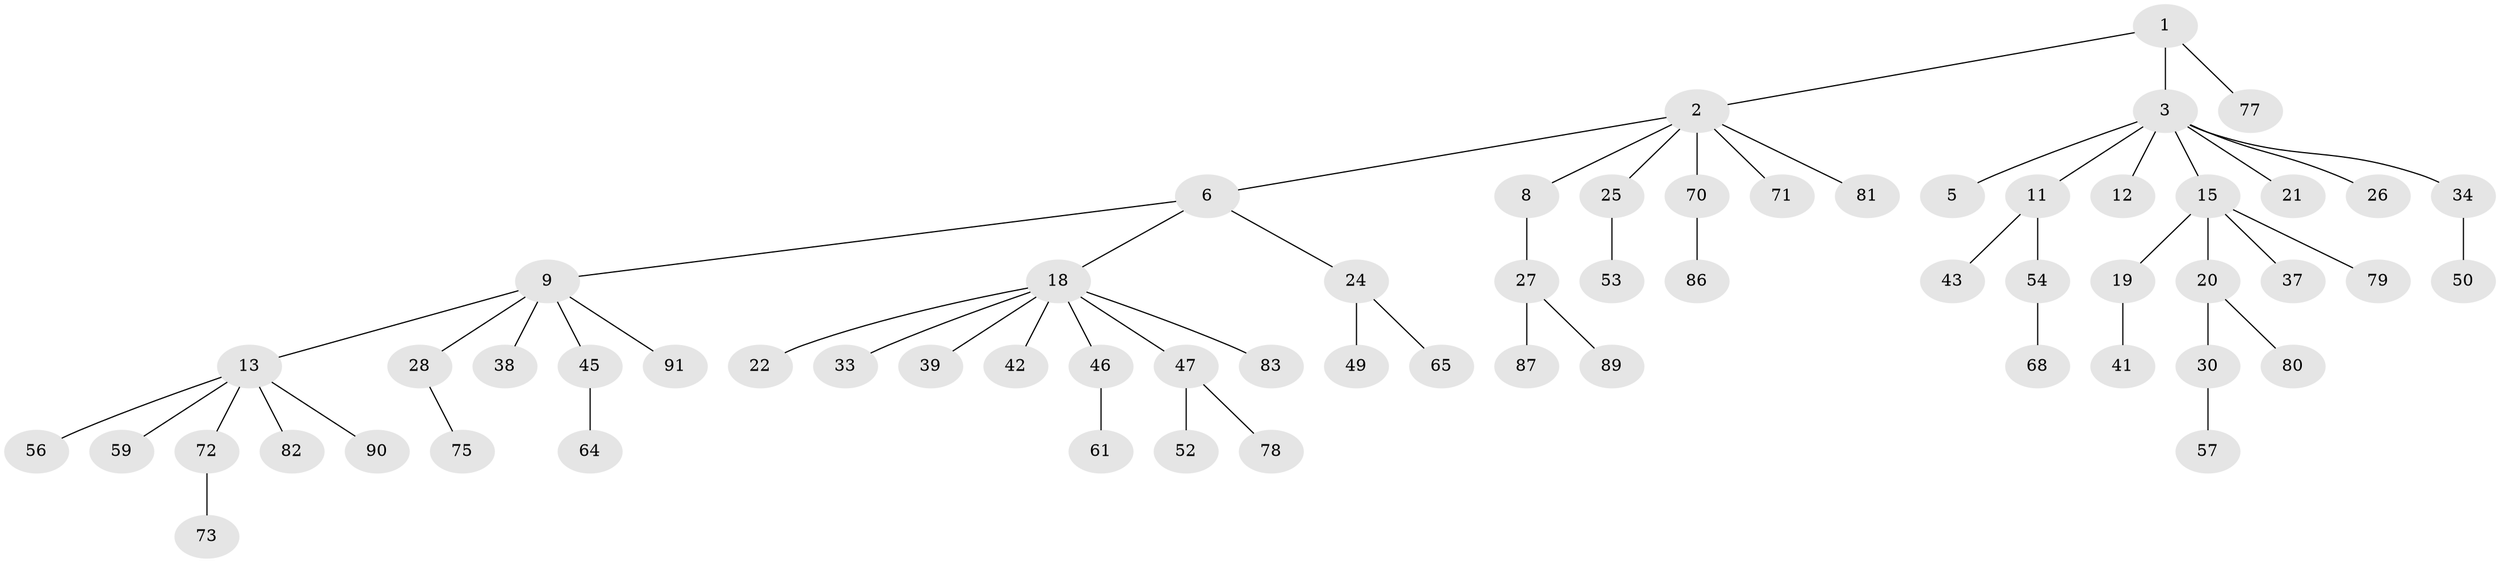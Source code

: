 // Generated by graph-tools (version 1.1) at 2025/24/03/03/25 07:24:09]
// undirected, 62 vertices, 61 edges
graph export_dot {
graph [start="1"]
  node [color=gray90,style=filled];
  1 [super="+31"];
  2 [super="+4"];
  3 [super="+14"];
  5 [super="+67"];
  6 [super="+7"];
  8 [super="+88"];
  9 [super="+10"];
  11 [super="+23"];
  12 [super="+17"];
  13 [super="+16"];
  15 [super="+35"];
  18 [super="+29"];
  19 [super="+36"];
  20 [super="+55"];
  21 [super="+74"];
  22;
  24 [super="+40"];
  25 [super="+32"];
  26 [super="+44"];
  27 [super="+69"];
  28;
  30 [super="+63"];
  33;
  34;
  37 [super="+60"];
  38;
  39;
  41 [super="+58"];
  42;
  43;
  45 [super="+48"];
  46;
  47 [super="+51"];
  49;
  50 [super="+84"];
  52;
  53 [super="+76"];
  54 [super="+66"];
  56 [super="+62"];
  57;
  59;
  61;
  64;
  65;
  68;
  70 [super="+85"];
  71;
  72;
  73;
  75;
  77;
  78;
  79;
  80;
  81;
  82;
  83;
  86;
  87;
  89;
  90;
  91;
  1 -- 2;
  1 -- 3;
  1 -- 77;
  2 -- 6;
  2 -- 25;
  2 -- 81;
  2 -- 70;
  2 -- 71;
  2 -- 8;
  3 -- 5;
  3 -- 11;
  3 -- 12;
  3 -- 34;
  3 -- 26;
  3 -- 21;
  3 -- 15;
  6 -- 9;
  6 -- 24;
  6 -- 18;
  8 -- 27;
  9 -- 13;
  9 -- 38;
  9 -- 91;
  9 -- 28;
  9 -- 45;
  11 -- 54;
  11 -- 43;
  13 -- 59;
  13 -- 72;
  13 -- 90;
  13 -- 56;
  13 -- 82;
  15 -- 19;
  15 -- 20;
  15 -- 37;
  15 -- 79;
  18 -- 22;
  18 -- 33;
  18 -- 39;
  18 -- 47;
  18 -- 83;
  18 -- 42;
  18 -- 46;
  19 -- 41;
  20 -- 30;
  20 -- 80;
  24 -- 49;
  24 -- 65;
  25 -- 53;
  27 -- 89;
  27 -- 87;
  28 -- 75;
  30 -- 57;
  34 -- 50;
  45 -- 64;
  46 -- 61;
  47 -- 52;
  47 -- 78;
  54 -- 68;
  70 -- 86;
  72 -- 73;
}
